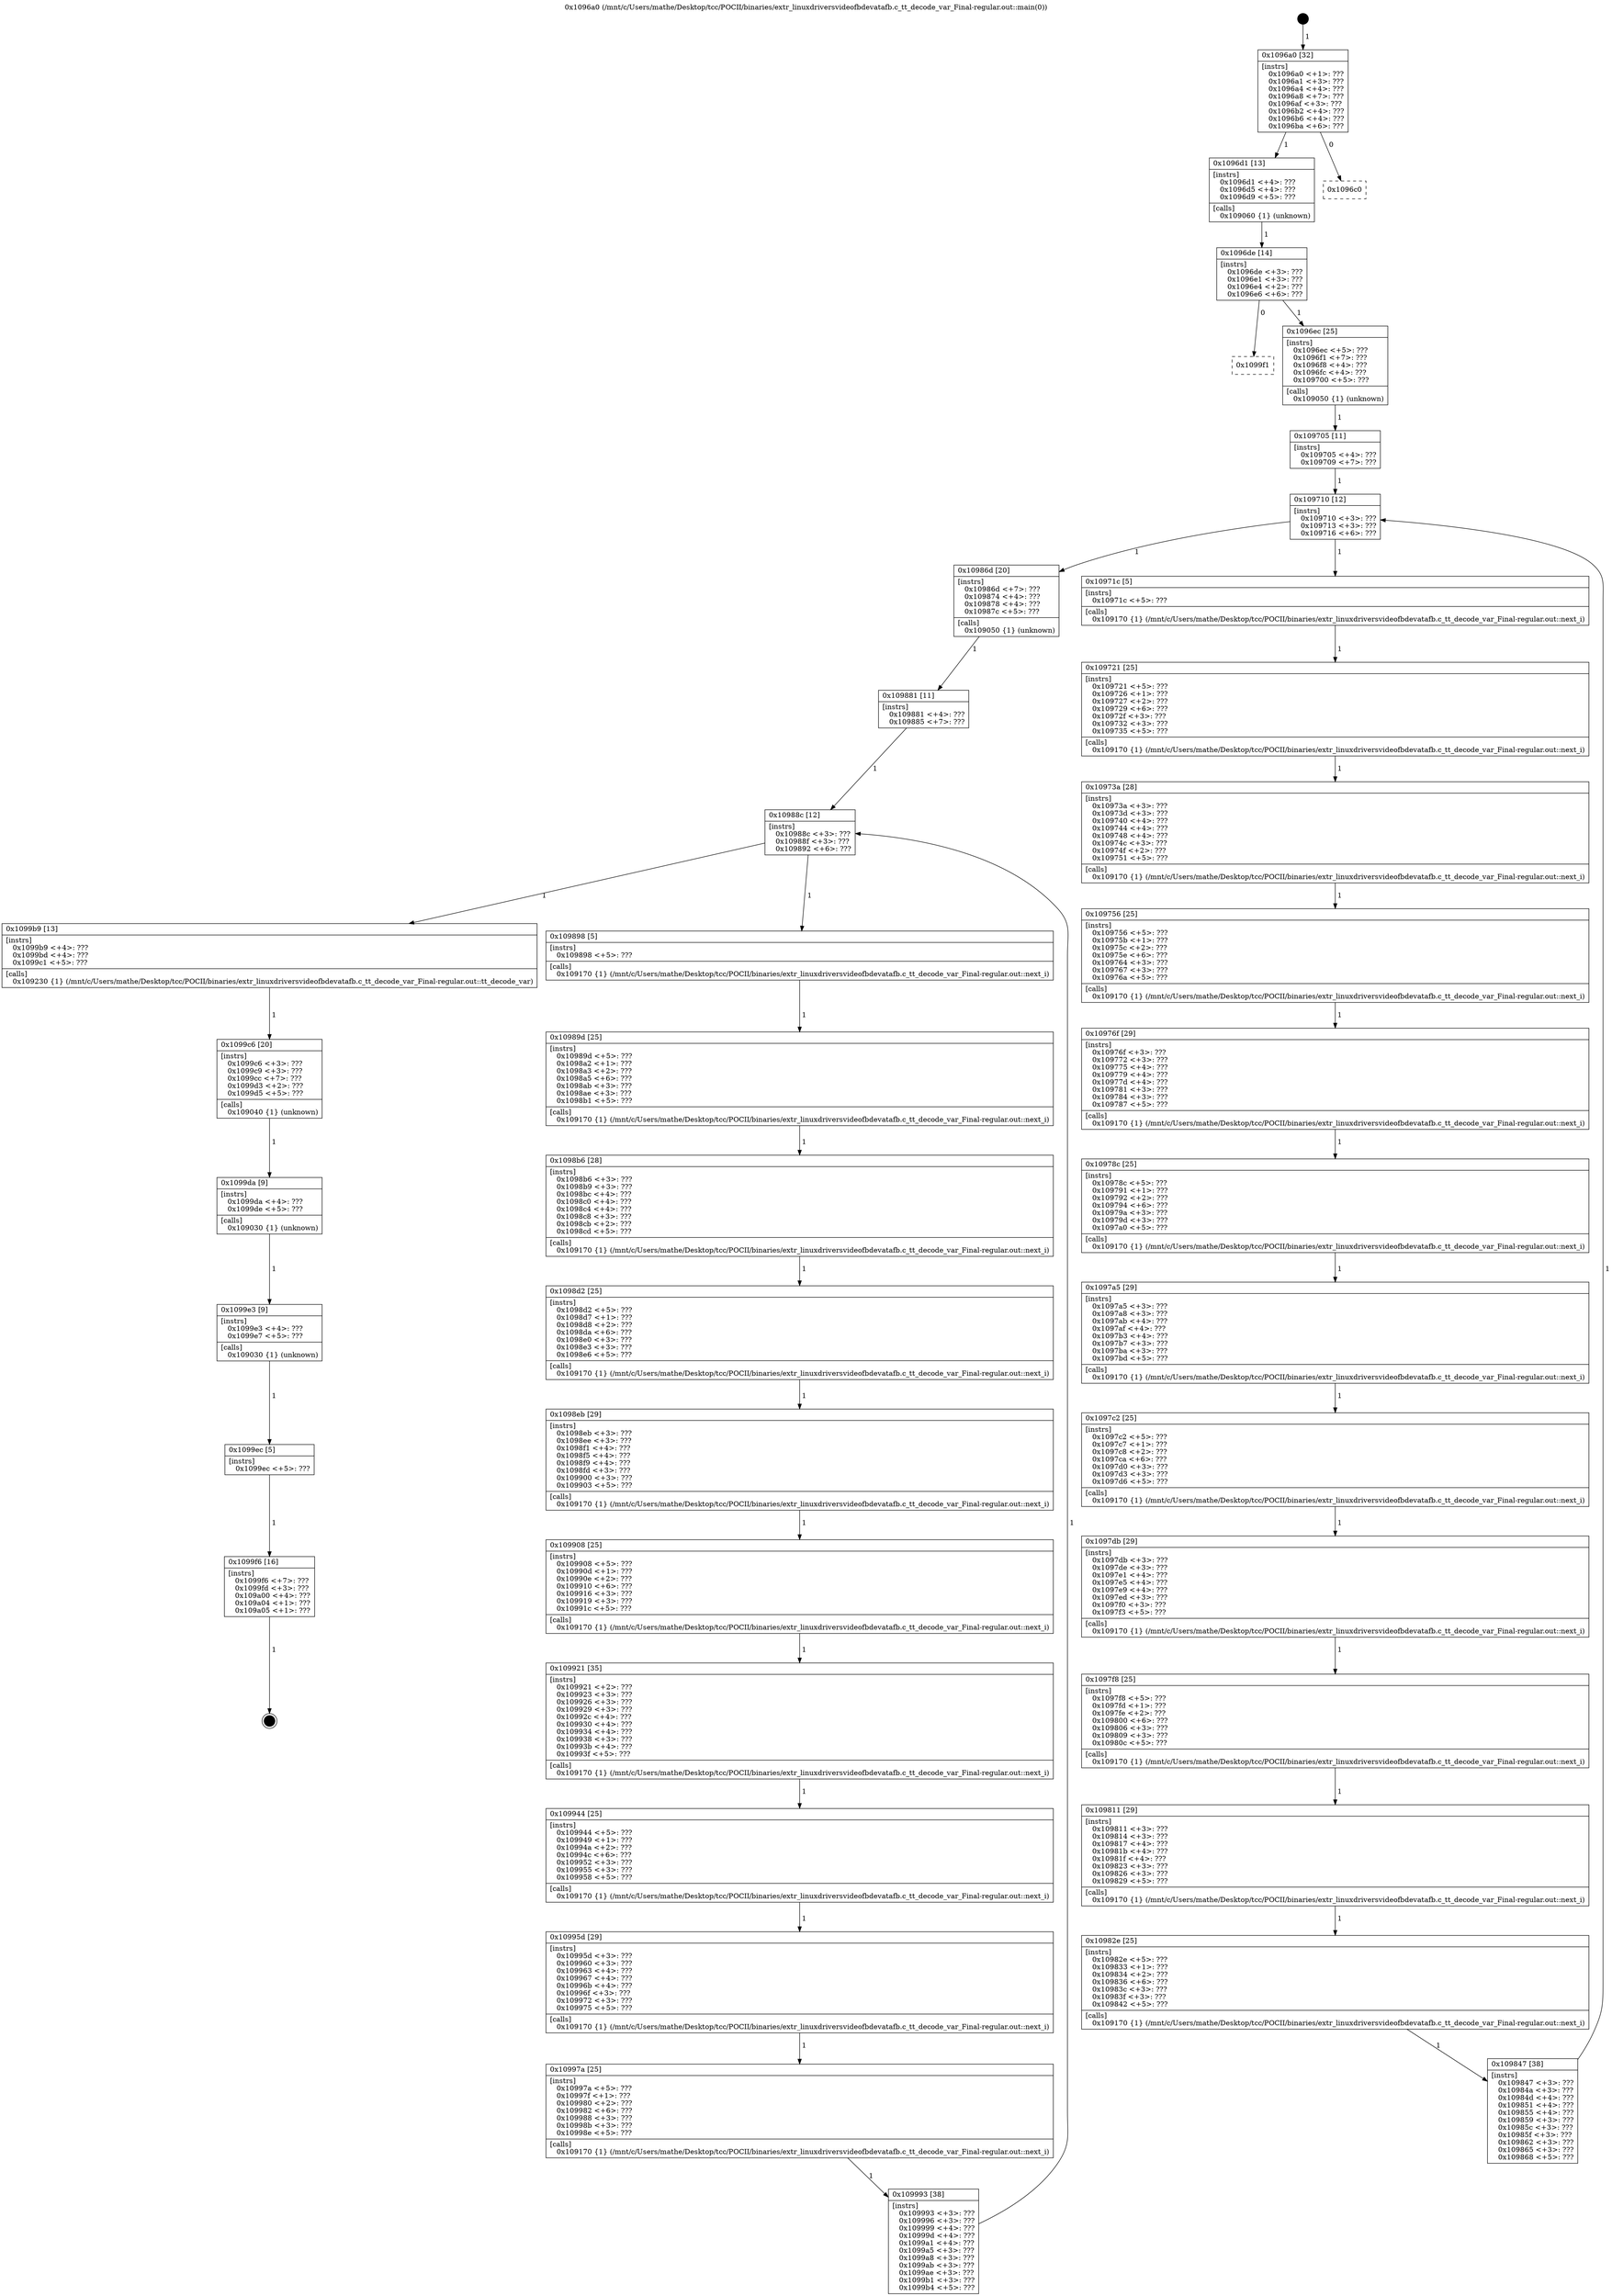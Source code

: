 digraph "0x1096a0" {
  label = "0x1096a0 (/mnt/c/Users/mathe/Desktop/tcc/POCII/binaries/extr_linuxdriversvideofbdevatafb.c_tt_decode_var_Final-regular.out::main(0))"
  labelloc = "t"
  node[shape=record]

  Entry [label="",width=0.3,height=0.3,shape=circle,fillcolor=black,style=filled]
  "0x1096a0" [label="{
     0x1096a0 [32]\l
     | [instrs]\l
     &nbsp;&nbsp;0x1096a0 \<+1\>: ???\l
     &nbsp;&nbsp;0x1096a1 \<+3\>: ???\l
     &nbsp;&nbsp;0x1096a4 \<+4\>: ???\l
     &nbsp;&nbsp;0x1096a8 \<+7\>: ???\l
     &nbsp;&nbsp;0x1096af \<+3\>: ???\l
     &nbsp;&nbsp;0x1096b2 \<+4\>: ???\l
     &nbsp;&nbsp;0x1096b6 \<+4\>: ???\l
     &nbsp;&nbsp;0x1096ba \<+6\>: ???\l
  }"]
  "0x1096d1" [label="{
     0x1096d1 [13]\l
     | [instrs]\l
     &nbsp;&nbsp;0x1096d1 \<+4\>: ???\l
     &nbsp;&nbsp;0x1096d5 \<+4\>: ???\l
     &nbsp;&nbsp;0x1096d9 \<+5\>: ???\l
     | [calls]\l
     &nbsp;&nbsp;0x109060 \{1\} (unknown)\l
  }"]
  "0x1096c0" [label="{
     0x1096c0\l
  }", style=dashed]
  "0x1096de" [label="{
     0x1096de [14]\l
     | [instrs]\l
     &nbsp;&nbsp;0x1096de \<+3\>: ???\l
     &nbsp;&nbsp;0x1096e1 \<+3\>: ???\l
     &nbsp;&nbsp;0x1096e4 \<+2\>: ???\l
     &nbsp;&nbsp;0x1096e6 \<+6\>: ???\l
  }"]
  "0x1099f1" [label="{
     0x1099f1\l
  }", style=dashed]
  "0x1096ec" [label="{
     0x1096ec [25]\l
     | [instrs]\l
     &nbsp;&nbsp;0x1096ec \<+5\>: ???\l
     &nbsp;&nbsp;0x1096f1 \<+7\>: ???\l
     &nbsp;&nbsp;0x1096f8 \<+4\>: ???\l
     &nbsp;&nbsp;0x1096fc \<+4\>: ???\l
     &nbsp;&nbsp;0x109700 \<+5\>: ???\l
     | [calls]\l
     &nbsp;&nbsp;0x109050 \{1\} (unknown)\l
  }"]
  Exit [label="",width=0.3,height=0.3,shape=circle,fillcolor=black,style=filled,peripheries=2]
  "0x109710" [label="{
     0x109710 [12]\l
     | [instrs]\l
     &nbsp;&nbsp;0x109710 \<+3\>: ???\l
     &nbsp;&nbsp;0x109713 \<+3\>: ???\l
     &nbsp;&nbsp;0x109716 \<+6\>: ???\l
  }"]
  "0x10986d" [label="{
     0x10986d [20]\l
     | [instrs]\l
     &nbsp;&nbsp;0x10986d \<+7\>: ???\l
     &nbsp;&nbsp;0x109874 \<+4\>: ???\l
     &nbsp;&nbsp;0x109878 \<+4\>: ???\l
     &nbsp;&nbsp;0x10987c \<+5\>: ???\l
     | [calls]\l
     &nbsp;&nbsp;0x109050 \{1\} (unknown)\l
  }"]
  "0x10971c" [label="{
     0x10971c [5]\l
     | [instrs]\l
     &nbsp;&nbsp;0x10971c \<+5\>: ???\l
     | [calls]\l
     &nbsp;&nbsp;0x109170 \{1\} (/mnt/c/Users/mathe/Desktop/tcc/POCII/binaries/extr_linuxdriversvideofbdevatafb.c_tt_decode_var_Final-regular.out::next_i)\l
  }"]
  "0x109721" [label="{
     0x109721 [25]\l
     | [instrs]\l
     &nbsp;&nbsp;0x109721 \<+5\>: ???\l
     &nbsp;&nbsp;0x109726 \<+1\>: ???\l
     &nbsp;&nbsp;0x109727 \<+2\>: ???\l
     &nbsp;&nbsp;0x109729 \<+6\>: ???\l
     &nbsp;&nbsp;0x10972f \<+3\>: ???\l
     &nbsp;&nbsp;0x109732 \<+3\>: ???\l
     &nbsp;&nbsp;0x109735 \<+5\>: ???\l
     | [calls]\l
     &nbsp;&nbsp;0x109170 \{1\} (/mnt/c/Users/mathe/Desktop/tcc/POCII/binaries/extr_linuxdriversvideofbdevatafb.c_tt_decode_var_Final-regular.out::next_i)\l
  }"]
  "0x10973a" [label="{
     0x10973a [28]\l
     | [instrs]\l
     &nbsp;&nbsp;0x10973a \<+3\>: ???\l
     &nbsp;&nbsp;0x10973d \<+3\>: ???\l
     &nbsp;&nbsp;0x109740 \<+4\>: ???\l
     &nbsp;&nbsp;0x109744 \<+4\>: ???\l
     &nbsp;&nbsp;0x109748 \<+4\>: ???\l
     &nbsp;&nbsp;0x10974c \<+3\>: ???\l
     &nbsp;&nbsp;0x10974f \<+2\>: ???\l
     &nbsp;&nbsp;0x109751 \<+5\>: ???\l
     | [calls]\l
     &nbsp;&nbsp;0x109170 \{1\} (/mnt/c/Users/mathe/Desktop/tcc/POCII/binaries/extr_linuxdriversvideofbdevatafb.c_tt_decode_var_Final-regular.out::next_i)\l
  }"]
  "0x109756" [label="{
     0x109756 [25]\l
     | [instrs]\l
     &nbsp;&nbsp;0x109756 \<+5\>: ???\l
     &nbsp;&nbsp;0x10975b \<+1\>: ???\l
     &nbsp;&nbsp;0x10975c \<+2\>: ???\l
     &nbsp;&nbsp;0x10975e \<+6\>: ???\l
     &nbsp;&nbsp;0x109764 \<+3\>: ???\l
     &nbsp;&nbsp;0x109767 \<+3\>: ???\l
     &nbsp;&nbsp;0x10976a \<+5\>: ???\l
     | [calls]\l
     &nbsp;&nbsp;0x109170 \{1\} (/mnt/c/Users/mathe/Desktop/tcc/POCII/binaries/extr_linuxdriversvideofbdevatafb.c_tt_decode_var_Final-regular.out::next_i)\l
  }"]
  "0x10976f" [label="{
     0x10976f [29]\l
     | [instrs]\l
     &nbsp;&nbsp;0x10976f \<+3\>: ???\l
     &nbsp;&nbsp;0x109772 \<+3\>: ???\l
     &nbsp;&nbsp;0x109775 \<+4\>: ???\l
     &nbsp;&nbsp;0x109779 \<+4\>: ???\l
     &nbsp;&nbsp;0x10977d \<+4\>: ???\l
     &nbsp;&nbsp;0x109781 \<+3\>: ???\l
     &nbsp;&nbsp;0x109784 \<+3\>: ???\l
     &nbsp;&nbsp;0x109787 \<+5\>: ???\l
     | [calls]\l
     &nbsp;&nbsp;0x109170 \{1\} (/mnt/c/Users/mathe/Desktop/tcc/POCII/binaries/extr_linuxdriversvideofbdevatafb.c_tt_decode_var_Final-regular.out::next_i)\l
  }"]
  "0x10978c" [label="{
     0x10978c [25]\l
     | [instrs]\l
     &nbsp;&nbsp;0x10978c \<+5\>: ???\l
     &nbsp;&nbsp;0x109791 \<+1\>: ???\l
     &nbsp;&nbsp;0x109792 \<+2\>: ???\l
     &nbsp;&nbsp;0x109794 \<+6\>: ???\l
     &nbsp;&nbsp;0x10979a \<+3\>: ???\l
     &nbsp;&nbsp;0x10979d \<+3\>: ???\l
     &nbsp;&nbsp;0x1097a0 \<+5\>: ???\l
     | [calls]\l
     &nbsp;&nbsp;0x109170 \{1\} (/mnt/c/Users/mathe/Desktop/tcc/POCII/binaries/extr_linuxdriversvideofbdevatafb.c_tt_decode_var_Final-regular.out::next_i)\l
  }"]
  "0x1097a5" [label="{
     0x1097a5 [29]\l
     | [instrs]\l
     &nbsp;&nbsp;0x1097a5 \<+3\>: ???\l
     &nbsp;&nbsp;0x1097a8 \<+3\>: ???\l
     &nbsp;&nbsp;0x1097ab \<+4\>: ???\l
     &nbsp;&nbsp;0x1097af \<+4\>: ???\l
     &nbsp;&nbsp;0x1097b3 \<+4\>: ???\l
     &nbsp;&nbsp;0x1097b7 \<+3\>: ???\l
     &nbsp;&nbsp;0x1097ba \<+3\>: ???\l
     &nbsp;&nbsp;0x1097bd \<+5\>: ???\l
     | [calls]\l
     &nbsp;&nbsp;0x109170 \{1\} (/mnt/c/Users/mathe/Desktop/tcc/POCII/binaries/extr_linuxdriversvideofbdevatafb.c_tt_decode_var_Final-regular.out::next_i)\l
  }"]
  "0x1097c2" [label="{
     0x1097c2 [25]\l
     | [instrs]\l
     &nbsp;&nbsp;0x1097c2 \<+5\>: ???\l
     &nbsp;&nbsp;0x1097c7 \<+1\>: ???\l
     &nbsp;&nbsp;0x1097c8 \<+2\>: ???\l
     &nbsp;&nbsp;0x1097ca \<+6\>: ???\l
     &nbsp;&nbsp;0x1097d0 \<+3\>: ???\l
     &nbsp;&nbsp;0x1097d3 \<+3\>: ???\l
     &nbsp;&nbsp;0x1097d6 \<+5\>: ???\l
     | [calls]\l
     &nbsp;&nbsp;0x109170 \{1\} (/mnt/c/Users/mathe/Desktop/tcc/POCII/binaries/extr_linuxdriversvideofbdevatafb.c_tt_decode_var_Final-regular.out::next_i)\l
  }"]
  "0x1097db" [label="{
     0x1097db [29]\l
     | [instrs]\l
     &nbsp;&nbsp;0x1097db \<+3\>: ???\l
     &nbsp;&nbsp;0x1097de \<+3\>: ???\l
     &nbsp;&nbsp;0x1097e1 \<+4\>: ???\l
     &nbsp;&nbsp;0x1097e5 \<+4\>: ???\l
     &nbsp;&nbsp;0x1097e9 \<+4\>: ???\l
     &nbsp;&nbsp;0x1097ed \<+3\>: ???\l
     &nbsp;&nbsp;0x1097f0 \<+3\>: ???\l
     &nbsp;&nbsp;0x1097f3 \<+5\>: ???\l
     | [calls]\l
     &nbsp;&nbsp;0x109170 \{1\} (/mnt/c/Users/mathe/Desktop/tcc/POCII/binaries/extr_linuxdriversvideofbdevatafb.c_tt_decode_var_Final-regular.out::next_i)\l
  }"]
  "0x1097f8" [label="{
     0x1097f8 [25]\l
     | [instrs]\l
     &nbsp;&nbsp;0x1097f8 \<+5\>: ???\l
     &nbsp;&nbsp;0x1097fd \<+1\>: ???\l
     &nbsp;&nbsp;0x1097fe \<+2\>: ???\l
     &nbsp;&nbsp;0x109800 \<+6\>: ???\l
     &nbsp;&nbsp;0x109806 \<+3\>: ???\l
     &nbsp;&nbsp;0x109809 \<+3\>: ???\l
     &nbsp;&nbsp;0x10980c \<+5\>: ???\l
     | [calls]\l
     &nbsp;&nbsp;0x109170 \{1\} (/mnt/c/Users/mathe/Desktop/tcc/POCII/binaries/extr_linuxdriversvideofbdevatafb.c_tt_decode_var_Final-regular.out::next_i)\l
  }"]
  "0x109811" [label="{
     0x109811 [29]\l
     | [instrs]\l
     &nbsp;&nbsp;0x109811 \<+3\>: ???\l
     &nbsp;&nbsp;0x109814 \<+3\>: ???\l
     &nbsp;&nbsp;0x109817 \<+4\>: ???\l
     &nbsp;&nbsp;0x10981b \<+4\>: ???\l
     &nbsp;&nbsp;0x10981f \<+4\>: ???\l
     &nbsp;&nbsp;0x109823 \<+3\>: ???\l
     &nbsp;&nbsp;0x109826 \<+3\>: ???\l
     &nbsp;&nbsp;0x109829 \<+5\>: ???\l
     | [calls]\l
     &nbsp;&nbsp;0x109170 \{1\} (/mnt/c/Users/mathe/Desktop/tcc/POCII/binaries/extr_linuxdriversvideofbdevatafb.c_tt_decode_var_Final-regular.out::next_i)\l
  }"]
  "0x10982e" [label="{
     0x10982e [25]\l
     | [instrs]\l
     &nbsp;&nbsp;0x10982e \<+5\>: ???\l
     &nbsp;&nbsp;0x109833 \<+1\>: ???\l
     &nbsp;&nbsp;0x109834 \<+2\>: ???\l
     &nbsp;&nbsp;0x109836 \<+6\>: ???\l
     &nbsp;&nbsp;0x10983c \<+3\>: ???\l
     &nbsp;&nbsp;0x10983f \<+3\>: ???\l
     &nbsp;&nbsp;0x109842 \<+5\>: ???\l
     | [calls]\l
     &nbsp;&nbsp;0x109170 \{1\} (/mnt/c/Users/mathe/Desktop/tcc/POCII/binaries/extr_linuxdriversvideofbdevatafb.c_tt_decode_var_Final-regular.out::next_i)\l
  }"]
  "0x109847" [label="{
     0x109847 [38]\l
     | [instrs]\l
     &nbsp;&nbsp;0x109847 \<+3\>: ???\l
     &nbsp;&nbsp;0x10984a \<+3\>: ???\l
     &nbsp;&nbsp;0x10984d \<+4\>: ???\l
     &nbsp;&nbsp;0x109851 \<+4\>: ???\l
     &nbsp;&nbsp;0x109855 \<+4\>: ???\l
     &nbsp;&nbsp;0x109859 \<+3\>: ???\l
     &nbsp;&nbsp;0x10985c \<+3\>: ???\l
     &nbsp;&nbsp;0x10985f \<+3\>: ???\l
     &nbsp;&nbsp;0x109862 \<+3\>: ???\l
     &nbsp;&nbsp;0x109865 \<+3\>: ???\l
     &nbsp;&nbsp;0x109868 \<+5\>: ???\l
  }"]
  "0x109705" [label="{
     0x109705 [11]\l
     | [instrs]\l
     &nbsp;&nbsp;0x109705 \<+4\>: ???\l
     &nbsp;&nbsp;0x109709 \<+7\>: ???\l
  }"]
  "0x10988c" [label="{
     0x10988c [12]\l
     | [instrs]\l
     &nbsp;&nbsp;0x10988c \<+3\>: ???\l
     &nbsp;&nbsp;0x10988f \<+3\>: ???\l
     &nbsp;&nbsp;0x109892 \<+6\>: ???\l
  }"]
  "0x1099b9" [label="{
     0x1099b9 [13]\l
     | [instrs]\l
     &nbsp;&nbsp;0x1099b9 \<+4\>: ???\l
     &nbsp;&nbsp;0x1099bd \<+4\>: ???\l
     &nbsp;&nbsp;0x1099c1 \<+5\>: ???\l
     | [calls]\l
     &nbsp;&nbsp;0x109230 \{1\} (/mnt/c/Users/mathe/Desktop/tcc/POCII/binaries/extr_linuxdriversvideofbdevatafb.c_tt_decode_var_Final-regular.out::tt_decode_var)\l
  }"]
  "0x109898" [label="{
     0x109898 [5]\l
     | [instrs]\l
     &nbsp;&nbsp;0x109898 \<+5\>: ???\l
     | [calls]\l
     &nbsp;&nbsp;0x109170 \{1\} (/mnt/c/Users/mathe/Desktop/tcc/POCII/binaries/extr_linuxdriversvideofbdevatafb.c_tt_decode_var_Final-regular.out::next_i)\l
  }"]
  "0x10989d" [label="{
     0x10989d [25]\l
     | [instrs]\l
     &nbsp;&nbsp;0x10989d \<+5\>: ???\l
     &nbsp;&nbsp;0x1098a2 \<+1\>: ???\l
     &nbsp;&nbsp;0x1098a3 \<+2\>: ???\l
     &nbsp;&nbsp;0x1098a5 \<+6\>: ???\l
     &nbsp;&nbsp;0x1098ab \<+3\>: ???\l
     &nbsp;&nbsp;0x1098ae \<+3\>: ???\l
     &nbsp;&nbsp;0x1098b1 \<+5\>: ???\l
     | [calls]\l
     &nbsp;&nbsp;0x109170 \{1\} (/mnt/c/Users/mathe/Desktop/tcc/POCII/binaries/extr_linuxdriversvideofbdevatafb.c_tt_decode_var_Final-regular.out::next_i)\l
  }"]
  "0x1098b6" [label="{
     0x1098b6 [28]\l
     | [instrs]\l
     &nbsp;&nbsp;0x1098b6 \<+3\>: ???\l
     &nbsp;&nbsp;0x1098b9 \<+3\>: ???\l
     &nbsp;&nbsp;0x1098bc \<+4\>: ???\l
     &nbsp;&nbsp;0x1098c0 \<+4\>: ???\l
     &nbsp;&nbsp;0x1098c4 \<+4\>: ???\l
     &nbsp;&nbsp;0x1098c8 \<+3\>: ???\l
     &nbsp;&nbsp;0x1098cb \<+2\>: ???\l
     &nbsp;&nbsp;0x1098cd \<+5\>: ???\l
     | [calls]\l
     &nbsp;&nbsp;0x109170 \{1\} (/mnt/c/Users/mathe/Desktop/tcc/POCII/binaries/extr_linuxdriversvideofbdevatafb.c_tt_decode_var_Final-regular.out::next_i)\l
  }"]
  "0x1098d2" [label="{
     0x1098d2 [25]\l
     | [instrs]\l
     &nbsp;&nbsp;0x1098d2 \<+5\>: ???\l
     &nbsp;&nbsp;0x1098d7 \<+1\>: ???\l
     &nbsp;&nbsp;0x1098d8 \<+2\>: ???\l
     &nbsp;&nbsp;0x1098da \<+6\>: ???\l
     &nbsp;&nbsp;0x1098e0 \<+3\>: ???\l
     &nbsp;&nbsp;0x1098e3 \<+3\>: ???\l
     &nbsp;&nbsp;0x1098e6 \<+5\>: ???\l
     | [calls]\l
     &nbsp;&nbsp;0x109170 \{1\} (/mnt/c/Users/mathe/Desktop/tcc/POCII/binaries/extr_linuxdriversvideofbdevatafb.c_tt_decode_var_Final-regular.out::next_i)\l
  }"]
  "0x1098eb" [label="{
     0x1098eb [29]\l
     | [instrs]\l
     &nbsp;&nbsp;0x1098eb \<+3\>: ???\l
     &nbsp;&nbsp;0x1098ee \<+3\>: ???\l
     &nbsp;&nbsp;0x1098f1 \<+4\>: ???\l
     &nbsp;&nbsp;0x1098f5 \<+4\>: ???\l
     &nbsp;&nbsp;0x1098f9 \<+4\>: ???\l
     &nbsp;&nbsp;0x1098fd \<+3\>: ???\l
     &nbsp;&nbsp;0x109900 \<+3\>: ???\l
     &nbsp;&nbsp;0x109903 \<+5\>: ???\l
     | [calls]\l
     &nbsp;&nbsp;0x109170 \{1\} (/mnt/c/Users/mathe/Desktop/tcc/POCII/binaries/extr_linuxdriversvideofbdevatafb.c_tt_decode_var_Final-regular.out::next_i)\l
  }"]
  "0x109908" [label="{
     0x109908 [25]\l
     | [instrs]\l
     &nbsp;&nbsp;0x109908 \<+5\>: ???\l
     &nbsp;&nbsp;0x10990d \<+1\>: ???\l
     &nbsp;&nbsp;0x10990e \<+2\>: ???\l
     &nbsp;&nbsp;0x109910 \<+6\>: ???\l
     &nbsp;&nbsp;0x109916 \<+3\>: ???\l
     &nbsp;&nbsp;0x109919 \<+3\>: ???\l
     &nbsp;&nbsp;0x10991c \<+5\>: ???\l
     | [calls]\l
     &nbsp;&nbsp;0x109170 \{1\} (/mnt/c/Users/mathe/Desktop/tcc/POCII/binaries/extr_linuxdriversvideofbdevatafb.c_tt_decode_var_Final-regular.out::next_i)\l
  }"]
  "0x109921" [label="{
     0x109921 [35]\l
     | [instrs]\l
     &nbsp;&nbsp;0x109921 \<+2\>: ???\l
     &nbsp;&nbsp;0x109923 \<+3\>: ???\l
     &nbsp;&nbsp;0x109926 \<+3\>: ???\l
     &nbsp;&nbsp;0x109929 \<+3\>: ???\l
     &nbsp;&nbsp;0x10992c \<+4\>: ???\l
     &nbsp;&nbsp;0x109930 \<+4\>: ???\l
     &nbsp;&nbsp;0x109934 \<+4\>: ???\l
     &nbsp;&nbsp;0x109938 \<+3\>: ???\l
     &nbsp;&nbsp;0x10993b \<+4\>: ???\l
     &nbsp;&nbsp;0x10993f \<+5\>: ???\l
     | [calls]\l
     &nbsp;&nbsp;0x109170 \{1\} (/mnt/c/Users/mathe/Desktop/tcc/POCII/binaries/extr_linuxdriversvideofbdevatafb.c_tt_decode_var_Final-regular.out::next_i)\l
  }"]
  "0x109944" [label="{
     0x109944 [25]\l
     | [instrs]\l
     &nbsp;&nbsp;0x109944 \<+5\>: ???\l
     &nbsp;&nbsp;0x109949 \<+1\>: ???\l
     &nbsp;&nbsp;0x10994a \<+2\>: ???\l
     &nbsp;&nbsp;0x10994c \<+6\>: ???\l
     &nbsp;&nbsp;0x109952 \<+3\>: ???\l
     &nbsp;&nbsp;0x109955 \<+3\>: ???\l
     &nbsp;&nbsp;0x109958 \<+5\>: ???\l
     | [calls]\l
     &nbsp;&nbsp;0x109170 \{1\} (/mnt/c/Users/mathe/Desktop/tcc/POCII/binaries/extr_linuxdriversvideofbdevatafb.c_tt_decode_var_Final-regular.out::next_i)\l
  }"]
  "0x10995d" [label="{
     0x10995d [29]\l
     | [instrs]\l
     &nbsp;&nbsp;0x10995d \<+3\>: ???\l
     &nbsp;&nbsp;0x109960 \<+3\>: ???\l
     &nbsp;&nbsp;0x109963 \<+4\>: ???\l
     &nbsp;&nbsp;0x109967 \<+4\>: ???\l
     &nbsp;&nbsp;0x10996b \<+4\>: ???\l
     &nbsp;&nbsp;0x10996f \<+3\>: ???\l
     &nbsp;&nbsp;0x109972 \<+3\>: ???\l
     &nbsp;&nbsp;0x109975 \<+5\>: ???\l
     | [calls]\l
     &nbsp;&nbsp;0x109170 \{1\} (/mnt/c/Users/mathe/Desktop/tcc/POCII/binaries/extr_linuxdriversvideofbdevatafb.c_tt_decode_var_Final-regular.out::next_i)\l
  }"]
  "0x10997a" [label="{
     0x10997a [25]\l
     | [instrs]\l
     &nbsp;&nbsp;0x10997a \<+5\>: ???\l
     &nbsp;&nbsp;0x10997f \<+1\>: ???\l
     &nbsp;&nbsp;0x109980 \<+2\>: ???\l
     &nbsp;&nbsp;0x109982 \<+6\>: ???\l
     &nbsp;&nbsp;0x109988 \<+3\>: ???\l
     &nbsp;&nbsp;0x10998b \<+3\>: ???\l
     &nbsp;&nbsp;0x10998e \<+5\>: ???\l
     | [calls]\l
     &nbsp;&nbsp;0x109170 \{1\} (/mnt/c/Users/mathe/Desktop/tcc/POCII/binaries/extr_linuxdriversvideofbdevatafb.c_tt_decode_var_Final-regular.out::next_i)\l
  }"]
  "0x109993" [label="{
     0x109993 [38]\l
     | [instrs]\l
     &nbsp;&nbsp;0x109993 \<+3\>: ???\l
     &nbsp;&nbsp;0x109996 \<+3\>: ???\l
     &nbsp;&nbsp;0x109999 \<+4\>: ???\l
     &nbsp;&nbsp;0x10999d \<+4\>: ???\l
     &nbsp;&nbsp;0x1099a1 \<+4\>: ???\l
     &nbsp;&nbsp;0x1099a5 \<+3\>: ???\l
     &nbsp;&nbsp;0x1099a8 \<+3\>: ???\l
     &nbsp;&nbsp;0x1099ab \<+3\>: ???\l
     &nbsp;&nbsp;0x1099ae \<+3\>: ???\l
     &nbsp;&nbsp;0x1099b1 \<+3\>: ???\l
     &nbsp;&nbsp;0x1099b4 \<+5\>: ???\l
  }"]
  "0x109881" [label="{
     0x109881 [11]\l
     | [instrs]\l
     &nbsp;&nbsp;0x109881 \<+4\>: ???\l
     &nbsp;&nbsp;0x109885 \<+7\>: ???\l
  }"]
  "0x1099c6" [label="{
     0x1099c6 [20]\l
     | [instrs]\l
     &nbsp;&nbsp;0x1099c6 \<+3\>: ???\l
     &nbsp;&nbsp;0x1099c9 \<+3\>: ???\l
     &nbsp;&nbsp;0x1099cc \<+7\>: ???\l
     &nbsp;&nbsp;0x1099d3 \<+2\>: ???\l
     &nbsp;&nbsp;0x1099d5 \<+5\>: ???\l
     | [calls]\l
     &nbsp;&nbsp;0x109040 \{1\} (unknown)\l
  }"]
  "0x1099da" [label="{
     0x1099da [9]\l
     | [instrs]\l
     &nbsp;&nbsp;0x1099da \<+4\>: ???\l
     &nbsp;&nbsp;0x1099de \<+5\>: ???\l
     | [calls]\l
     &nbsp;&nbsp;0x109030 \{1\} (unknown)\l
  }"]
  "0x1099e3" [label="{
     0x1099e3 [9]\l
     | [instrs]\l
     &nbsp;&nbsp;0x1099e3 \<+4\>: ???\l
     &nbsp;&nbsp;0x1099e7 \<+5\>: ???\l
     | [calls]\l
     &nbsp;&nbsp;0x109030 \{1\} (unknown)\l
  }"]
  "0x1099ec" [label="{
     0x1099ec [5]\l
     | [instrs]\l
     &nbsp;&nbsp;0x1099ec \<+5\>: ???\l
  }"]
  "0x1099f6" [label="{
     0x1099f6 [16]\l
     | [instrs]\l
     &nbsp;&nbsp;0x1099f6 \<+7\>: ???\l
     &nbsp;&nbsp;0x1099fd \<+3\>: ???\l
     &nbsp;&nbsp;0x109a00 \<+4\>: ???\l
     &nbsp;&nbsp;0x109a04 \<+1\>: ???\l
     &nbsp;&nbsp;0x109a05 \<+1\>: ???\l
  }"]
  Entry -> "0x1096a0" [label=" 1"]
  "0x1096a0" -> "0x1096d1" [label=" 1"]
  "0x1096a0" -> "0x1096c0" [label=" 0"]
  "0x1096d1" -> "0x1096de" [label=" 1"]
  "0x1096de" -> "0x1099f1" [label=" 0"]
  "0x1096de" -> "0x1096ec" [label=" 1"]
  "0x1099f6" -> Exit [label=" 1"]
  "0x1096ec" -> "0x109705" [label=" 1"]
  "0x109710" -> "0x10986d" [label=" 1"]
  "0x109710" -> "0x10971c" [label=" 1"]
  "0x10971c" -> "0x109721" [label=" 1"]
  "0x109721" -> "0x10973a" [label=" 1"]
  "0x10973a" -> "0x109756" [label=" 1"]
  "0x109756" -> "0x10976f" [label=" 1"]
  "0x10976f" -> "0x10978c" [label=" 1"]
  "0x10978c" -> "0x1097a5" [label=" 1"]
  "0x1097a5" -> "0x1097c2" [label=" 1"]
  "0x1097c2" -> "0x1097db" [label=" 1"]
  "0x1097db" -> "0x1097f8" [label=" 1"]
  "0x1097f8" -> "0x109811" [label=" 1"]
  "0x109811" -> "0x10982e" [label=" 1"]
  "0x10982e" -> "0x109847" [label=" 1"]
  "0x109705" -> "0x109710" [label=" 1"]
  "0x109847" -> "0x109710" [label=" 1"]
  "0x10986d" -> "0x109881" [label=" 1"]
  "0x10988c" -> "0x1099b9" [label=" 1"]
  "0x10988c" -> "0x109898" [label=" 1"]
  "0x109898" -> "0x10989d" [label=" 1"]
  "0x10989d" -> "0x1098b6" [label=" 1"]
  "0x1098b6" -> "0x1098d2" [label=" 1"]
  "0x1098d2" -> "0x1098eb" [label=" 1"]
  "0x1098eb" -> "0x109908" [label=" 1"]
  "0x109908" -> "0x109921" [label=" 1"]
  "0x109921" -> "0x109944" [label=" 1"]
  "0x109944" -> "0x10995d" [label=" 1"]
  "0x10995d" -> "0x10997a" [label=" 1"]
  "0x10997a" -> "0x109993" [label=" 1"]
  "0x109881" -> "0x10988c" [label=" 1"]
  "0x109993" -> "0x10988c" [label=" 1"]
  "0x1099b9" -> "0x1099c6" [label=" 1"]
  "0x1099c6" -> "0x1099da" [label=" 1"]
  "0x1099da" -> "0x1099e3" [label=" 1"]
  "0x1099e3" -> "0x1099ec" [label=" 1"]
  "0x1099ec" -> "0x1099f6" [label=" 1"]
}
